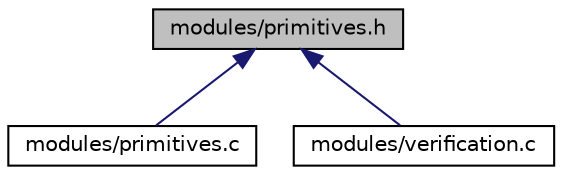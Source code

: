 digraph "modules/primitives.h"
{
  edge [fontname="Helvetica",fontsize="10",labelfontname="Helvetica",labelfontsize="10"];
  node [fontname="Helvetica",fontsize="10",shape=record];
  Node1 [label="modules/primitives.h",height=0.2,width=0.4,color="black", fillcolor="grey75", style="filled", fontcolor="black"];
  Node1 -> Node2 [dir="back",color="midnightblue",fontsize="10",style="solid",fontname="Helvetica"];
  Node2 [label="modules/primitives.c",height=0.2,width=0.4,color="black", fillcolor="white", style="filled",URL="$primitives_8c.html",tooltip="Contém as implementações das primitivas. "];
  Node1 -> Node3 [dir="back",color="midnightblue",fontsize="10",style="solid",fontname="Helvetica"];
  Node3 [label="modules/verification.c",height=0.2,width=0.4,color="black", fillcolor="white", style="filled",URL="$verification_8c.html",tooltip="Contém as implementações das verificações das primitivas. "];
}
